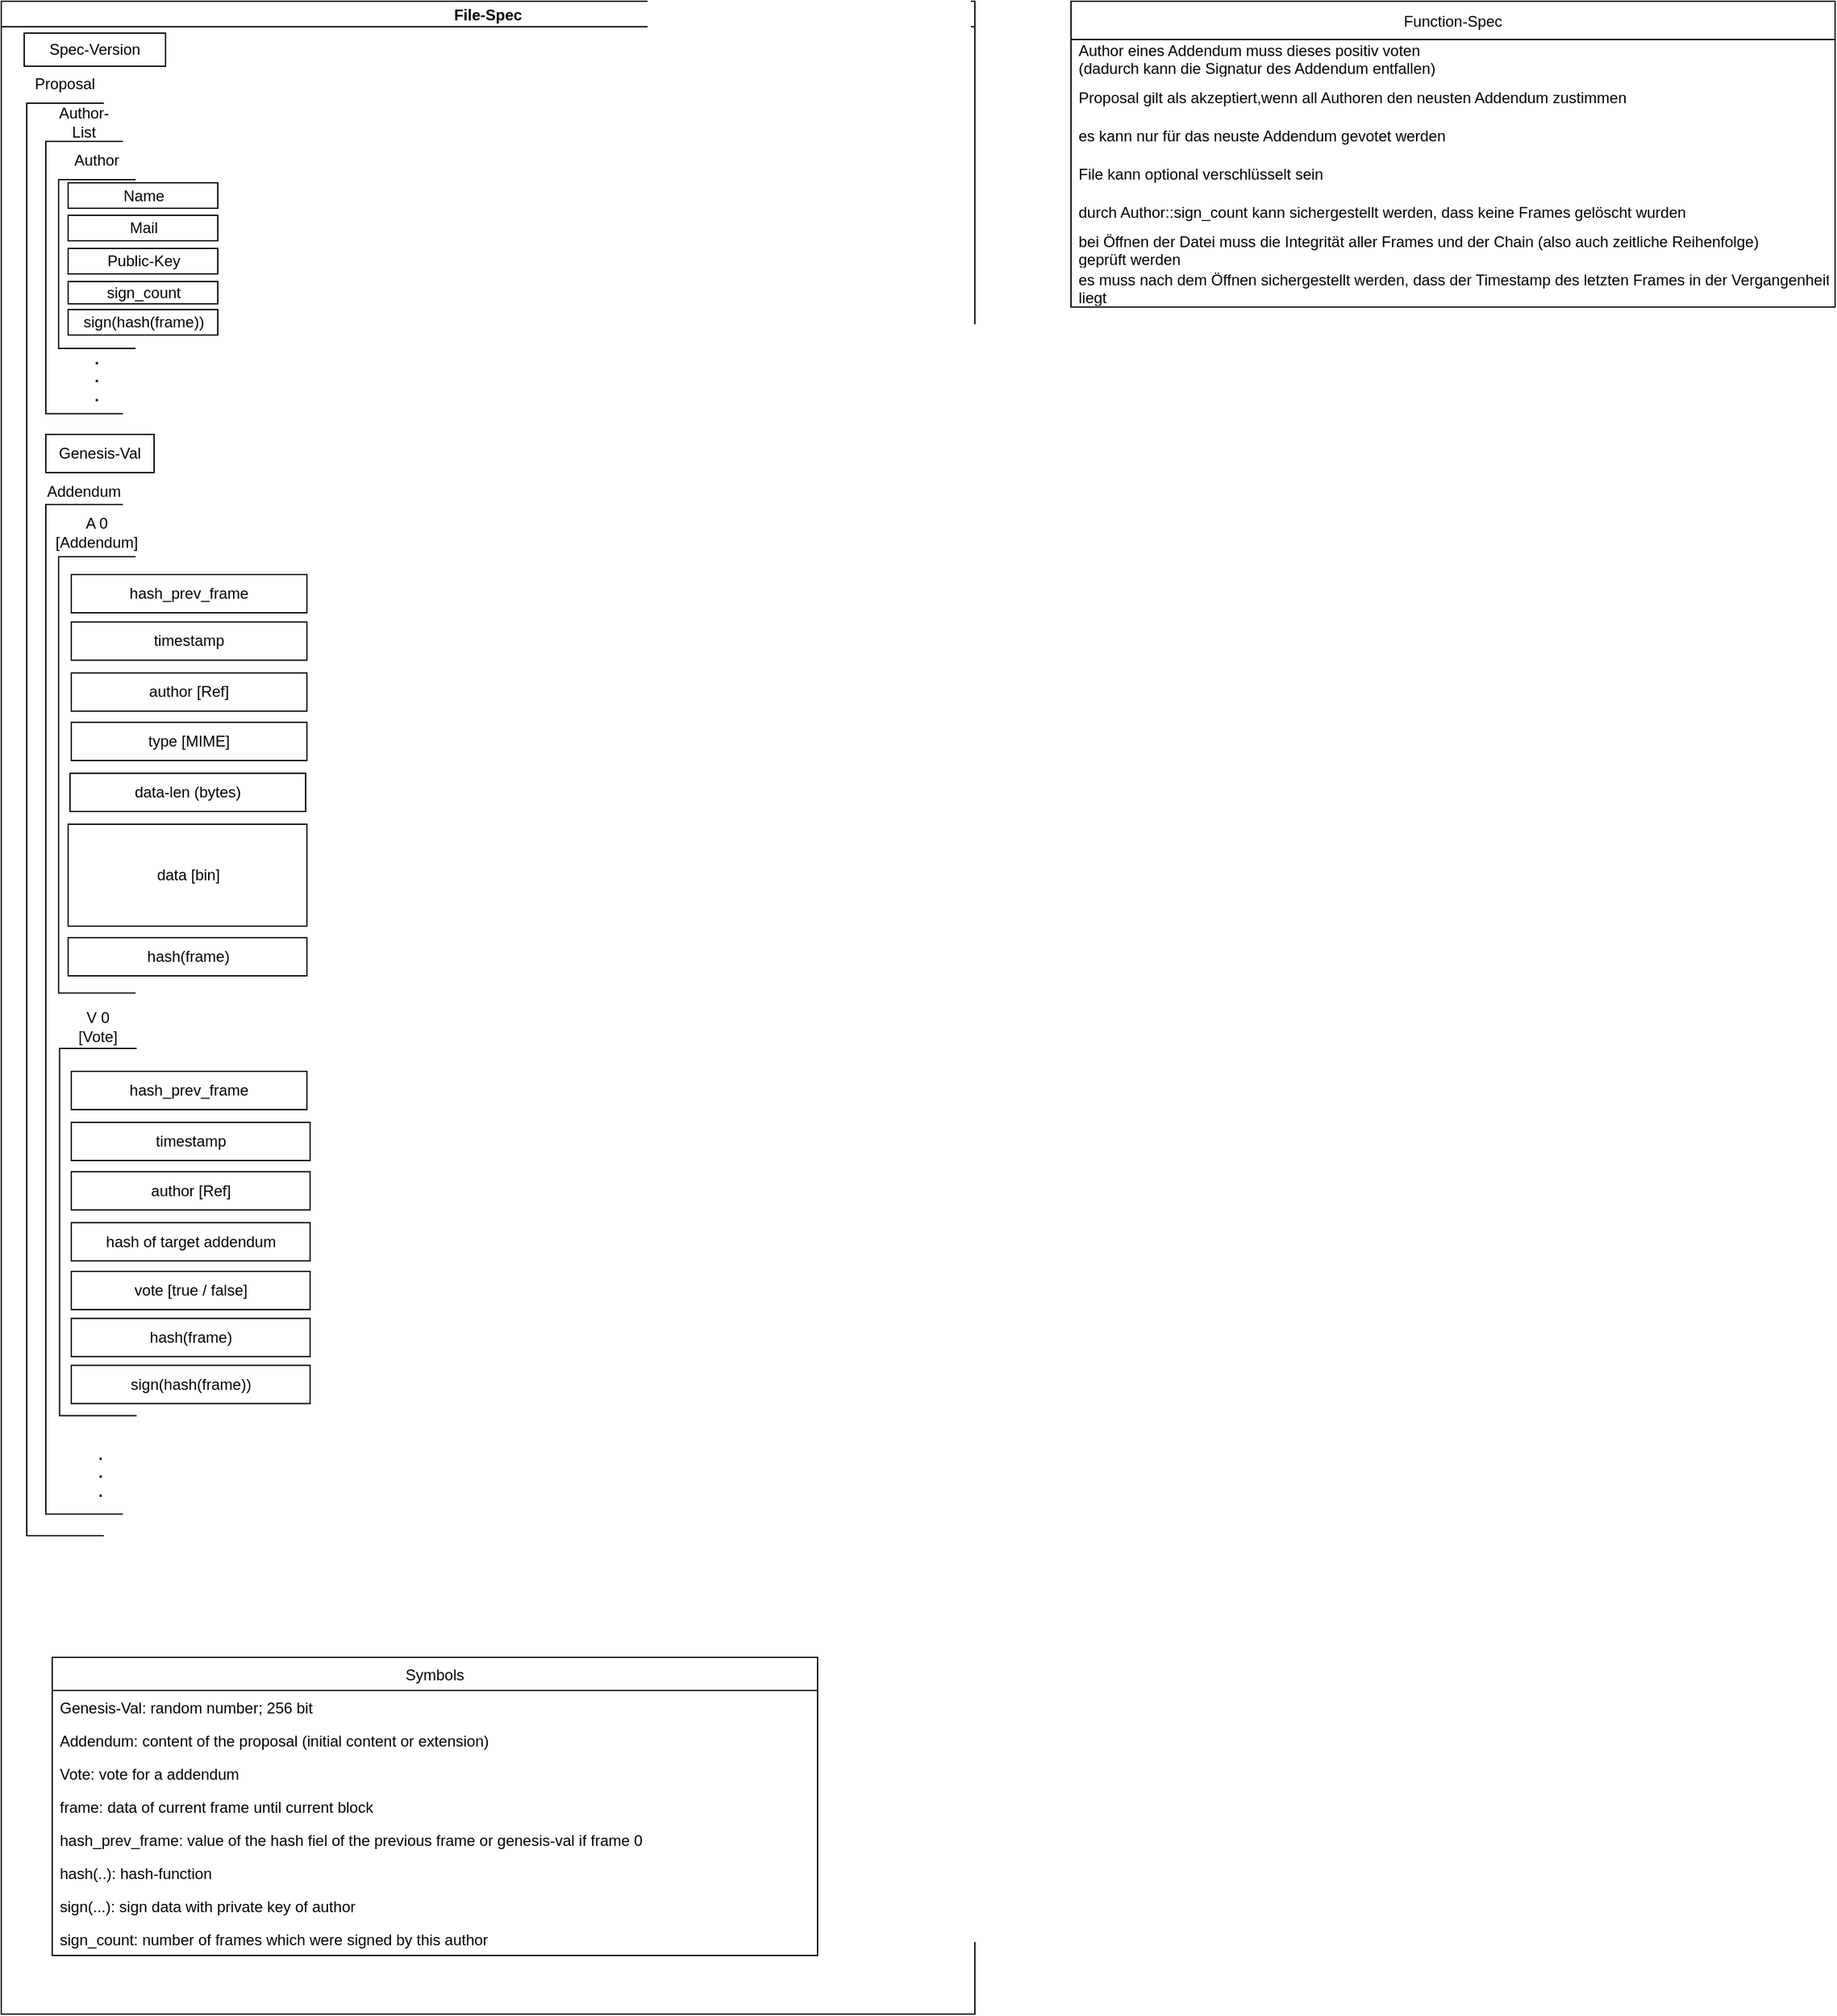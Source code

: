 <mxfile version="20.4.0" type="device"><diagram id="eLgQQkM9wSsJL46Gbtqx" name="Page-1"><mxGraphModel dx="1422" dy="763" grid="1" gridSize="10" guides="1" tooltips="1" connect="1" arrows="1" fold="1" page="1" pageScale="1" pageWidth="1600" pageHeight="1800" math="0" shadow="0"><root><mxCell id="0"/><mxCell id="1" parent="0"/><mxCell id="W84GfQMh7Le75Ei-E2TC-1" value="File-Spec" style="swimlane;startSize=20;" parent="1" vertex="1"><mxGeometry x="40" y="60" width="764.52" height="1580" as="geometry"/></mxCell><mxCell id="W84GfQMh7Le75Ei-E2TC-3" value="" style="shape=partialRectangle;whiteSpace=wrap;html=1;bottom=1;right=1;left=1;top=0;fillColor=none;routingCenterX=-0.5;rotation=90;" parent="W84GfQMh7Le75Ei-E2TC-1" vertex="1"><mxGeometry x="-512.27" y="612.27" width="1124.53" height="60" as="geometry"/></mxCell><mxCell id="W84GfQMh7Le75Ei-E2TC-4" value="&lt;div&gt;Proposal&lt;/div&gt;" style="text;html=1;strokeColor=none;fillColor=none;align=center;verticalAlign=middle;whiteSpace=wrap;rounded=0;" parent="W84GfQMh7Le75Ei-E2TC-1" vertex="1"><mxGeometry x="20" y="50" width="60" height="30" as="geometry"/></mxCell><mxCell id="W84GfQMh7Le75Ei-E2TC-5" value="" style="shape=partialRectangle;whiteSpace=wrap;html=1;bottom=1;right=1;left=1;top=0;fillColor=none;routingCenterX=-0.5;rotation=90;" parent="W84GfQMh7Le75Ei-E2TC-1" vertex="1"><mxGeometry x="-41.87" y="186.88" width="213.75" height="60" as="geometry"/></mxCell><mxCell id="W84GfQMh7Le75Ei-E2TC-6" value="Author-List" style="text;html=1;strokeColor=none;fillColor=none;align=center;verticalAlign=middle;whiteSpace=wrap;rounded=0;" parent="W84GfQMh7Le75Ei-E2TC-1" vertex="1"><mxGeometry x="35" y="80" width="60" height="30" as="geometry"/></mxCell><mxCell id="W84GfQMh7Le75Ei-E2TC-7" value="" style="shape=partialRectangle;whiteSpace=wrap;html=1;bottom=1;right=1;left=1;top=0;fillColor=none;routingCenterX=-0.5;rotation=90;" parent="W84GfQMh7Le75Ei-E2TC-1" vertex="1"><mxGeometry x="8.75" y="176.25" width="132.5" height="60" as="geometry"/></mxCell><mxCell id="W84GfQMh7Le75Ei-E2TC-8" value="Author" style="text;html=1;strokeColor=none;fillColor=none;align=center;verticalAlign=middle;whiteSpace=wrap;rounded=0;" parent="W84GfQMh7Le75Ei-E2TC-1" vertex="1"><mxGeometry x="45" y="110" width="60" height="30" as="geometry"/></mxCell><mxCell id="W84GfQMh7Le75Ei-E2TC-9" value="Name" style="text;html=1;strokeColor=default;fillColor=none;align=center;verticalAlign=middle;whiteSpace=wrap;rounded=0;" parent="W84GfQMh7Le75Ei-E2TC-1" vertex="1"><mxGeometry x="52.5" y="142.5" width="117.5" height="20" as="geometry"/></mxCell><mxCell id="W84GfQMh7Le75Ei-E2TC-10" value="Mail" style="text;html=1;strokeColor=default;fillColor=none;align=center;verticalAlign=middle;whiteSpace=wrap;rounded=0;" parent="W84GfQMh7Le75Ei-E2TC-1" vertex="1"><mxGeometry x="52.5" y="168" width="117.5" height="20" as="geometry"/></mxCell><mxCell id="W84GfQMh7Le75Ei-E2TC-11" value="&lt;div&gt;Public-Key&lt;/div&gt;" style="text;html=1;strokeColor=default;fillColor=none;align=center;verticalAlign=middle;whiteSpace=wrap;rounded=0;" parent="W84GfQMh7Le75Ei-E2TC-1" vertex="1"><mxGeometry x="52.5" y="194" width="117.5" height="20" as="geometry"/></mxCell><mxCell id="W84GfQMh7Le75Ei-E2TC-12" value="&lt;div&gt;&lt;b&gt;.&lt;/b&gt;&lt;/div&gt;&lt;div&gt;&lt;b&gt;.&lt;/b&gt;&lt;/div&gt;&lt;div&gt;&lt;b&gt;.&lt;br&gt;&lt;/b&gt;&lt;/div&gt;" style="text;html=1;strokeColor=none;fillColor=none;align=center;verticalAlign=middle;whiteSpace=wrap;rounded=0;" parent="W84GfQMh7Le75Ei-E2TC-1" vertex="1"><mxGeometry x="45" y="280" width="60" height="30" as="geometry"/></mxCell><mxCell id="W84GfQMh7Le75Ei-E2TC-15" value="&lt;div&gt;Genesis-Val&lt;/div&gt;" style="text;html=1;strokeColor=default;fillColor=none;align=center;verticalAlign=middle;whiteSpace=wrap;rounded=0;" parent="W84GfQMh7Le75Ei-E2TC-1" vertex="1"><mxGeometry x="35" y="340" width="85" height="30" as="geometry"/></mxCell><mxCell id="W84GfQMh7Le75Ei-E2TC-13" value="" style="shape=partialRectangle;whiteSpace=wrap;html=1;bottom=1;right=1;left=1;top=0;fillColor=none;routingCenterX=-0.5;rotation=90;" parent="W84GfQMh7Le75Ei-E2TC-1" vertex="1"><mxGeometry x="-331.23" y="761.24" width="792.45" height="60" as="geometry"/></mxCell><mxCell id="W84GfQMh7Le75Ei-E2TC-14" value="Addendum" style="text;html=1;strokeColor=none;fillColor=none;align=center;verticalAlign=middle;whiteSpace=wrap;rounded=0;" parent="W84GfQMh7Le75Ei-E2TC-1" vertex="1"><mxGeometry x="35" y="370" width="60" height="30" as="geometry"/></mxCell><mxCell id="W84GfQMh7Le75Ei-E2TC-16" value="" style="shape=partialRectangle;whiteSpace=wrap;html=1;bottom=1;right=1;left=1;top=0;fillColor=none;routingCenterX=-0.5;rotation=90;" parent="W84GfQMh7Le75Ei-E2TC-1" vertex="1"><mxGeometry x="-96.25" y="577.25" width="342.5" height="60" as="geometry"/></mxCell><mxCell id="W84GfQMh7Le75Ei-E2TC-17" value="&lt;div&gt;A 0&lt;/div&gt;&lt;div&gt;[Addendum]&lt;br&gt;&lt;/div&gt;" style="text;html=1;strokeColor=none;fillColor=none;align=center;verticalAlign=middle;whiteSpace=wrap;rounded=0;" parent="W84GfQMh7Le75Ei-E2TC-1" vertex="1"><mxGeometry x="45" y="402" width="60" height="30" as="geometry"/></mxCell><mxCell id="W84GfQMh7Le75Ei-E2TC-18" value="timestamp" style="text;html=1;strokeColor=default;fillColor=none;align=center;verticalAlign=middle;whiteSpace=wrap;rounded=0;" parent="W84GfQMh7Le75Ei-E2TC-1" vertex="1"><mxGeometry x="55" y="487.25" width="185" height="30" as="geometry"/></mxCell><mxCell id="W84GfQMh7Le75Ei-E2TC-21" value="author [Ref]" style="text;html=1;strokeColor=default;fillColor=none;align=center;verticalAlign=middle;whiteSpace=wrap;rounded=0;" parent="W84GfQMh7Le75Ei-E2TC-1" vertex="1"><mxGeometry x="55" y="527.25" width="185" height="30" as="geometry"/></mxCell><mxCell id="W84GfQMh7Le75Ei-E2TC-22" value="type [MIME]" style="text;html=1;strokeColor=default;fillColor=none;align=center;verticalAlign=middle;whiteSpace=wrap;rounded=0;" parent="W84GfQMh7Le75Ei-E2TC-1" vertex="1"><mxGeometry x="55" y="566" width="185" height="30" as="geometry"/></mxCell><mxCell id="W84GfQMh7Le75Ei-E2TC-23" value="data-len (bytes)" style="text;html=1;strokeColor=default;fillColor=none;align=center;verticalAlign=middle;whiteSpace=wrap;rounded=0;" parent="W84GfQMh7Le75Ei-E2TC-1" vertex="1"><mxGeometry x="54" y="606" width="185" height="30" as="geometry"/></mxCell><mxCell id="W84GfQMh7Le75Ei-E2TC-24" value="data [bin]" style="text;html=1;strokeColor=default;fillColor=none;align=center;verticalAlign=middle;whiteSpace=wrap;rounded=0;" parent="W84GfQMh7Le75Ei-E2TC-1" vertex="1"><mxGeometry x="52.5" y="646" width="187.5" height="80" as="geometry"/></mxCell><mxCell id="W84GfQMh7Le75Ei-E2TC-25" value="hash_prev_frame" style="text;html=1;strokeColor=default;fillColor=none;align=center;verticalAlign=middle;whiteSpace=wrap;rounded=0;" parent="W84GfQMh7Le75Ei-E2TC-1" vertex="1"><mxGeometry x="55" y="450" width="185" height="30" as="geometry"/></mxCell><mxCell id="W84GfQMh7Le75Ei-E2TC-26" value="&lt;div&gt;&lt;b&gt;.&lt;/b&gt;&lt;/div&gt;&lt;div&gt;&lt;b&gt;.&lt;/b&gt;&lt;/div&gt;&lt;div&gt;&lt;b&gt;.&lt;br&gt;&lt;/b&gt;&lt;/div&gt;" style="text;html=1;strokeColor=none;fillColor=none;align=center;verticalAlign=middle;whiteSpace=wrap;rounded=0;" parent="W84GfQMh7Le75Ei-E2TC-1" vertex="1"><mxGeometry x="47.5" y="1140" width="60" height="30" as="geometry"/></mxCell><mxCell id="W84GfQMh7Le75Ei-E2TC-27" value="" style="shape=partialRectangle;whiteSpace=wrap;html=1;bottom=1;right=1;left=1;top=0;fillColor=none;routingCenterX=-0.5;rotation=90;" parent="W84GfQMh7Le75Ei-E2TC-1" vertex="1"><mxGeometry x="-68.36" y="936.15" width="288.28" height="60" as="geometry"/></mxCell><mxCell id="W84GfQMh7Le75Ei-E2TC-28" value="&lt;div&gt;V 0&lt;/div&gt;[Vote]" style="text;html=1;strokeColor=none;fillColor=none;align=center;verticalAlign=middle;whiteSpace=wrap;rounded=0;" parent="W84GfQMh7Le75Ei-E2TC-1" vertex="1"><mxGeometry x="45.77" y="790" width="60" height="30" as="geometry"/></mxCell><mxCell id="W84GfQMh7Le75Ei-E2TC-29" value="timestamp" style="text;html=1;strokeColor=default;fillColor=none;align=center;verticalAlign=middle;whiteSpace=wrap;rounded=0;" parent="W84GfQMh7Le75Ei-E2TC-1" vertex="1"><mxGeometry x="55" y="880" width="187.5" height="30" as="geometry"/></mxCell><mxCell id="W84GfQMh7Le75Ei-E2TC-30" value="author [Ref]" style="text;html=1;strokeColor=default;fillColor=none;align=center;verticalAlign=middle;whiteSpace=wrap;rounded=0;" parent="W84GfQMh7Le75Ei-E2TC-1" vertex="1"><mxGeometry x="55" y="918.75" width="187.5" height="30" as="geometry"/></mxCell><mxCell id="W84GfQMh7Le75Ei-E2TC-31" value="hash(frame)" style="text;html=1;strokeColor=default;fillColor=none;align=center;verticalAlign=middle;whiteSpace=wrap;rounded=0;" parent="W84GfQMh7Le75Ei-E2TC-1" vertex="1"><mxGeometry x="55" y="1033.88" width="187.5" height="30" as="geometry"/></mxCell><mxCell id="W84GfQMh7Le75Ei-E2TC-32" value="vote [true / false]" style="text;html=1;strokeColor=default;fillColor=none;align=center;verticalAlign=middle;whiteSpace=wrap;rounded=0;" parent="W84GfQMh7Le75Ei-E2TC-1" vertex="1"><mxGeometry x="55" y="997" width="187.5" height="30" as="geometry"/></mxCell><mxCell id="W84GfQMh7Le75Ei-E2TC-33" value="sign(hash(frame))" style="text;html=1;strokeColor=default;fillColor=none;align=center;verticalAlign=middle;whiteSpace=wrap;rounded=0;" parent="W84GfQMh7Le75Ei-E2TC-1" vertex="1"><mxGeometry x="55" y="1070.75" width="187.5" height="30" as="geometry"/></mxCell><mxCell id="W84GfQMh7Le75Ei-E2TC-36" value="Symbols" style="swimlane;fontStyle=0;childLayout=stackLayout;horizontal=1;startSize=26;fillColor=none;horizontalStack=0;resizeParent=1;resizeParentMax=0;resizeLast=0;collapsible=1;marginBottom=0;strokeColor=default;" parent="W84GfQMh7Le75Ei-E2TC-1" vertex="1"><mxGeometry x="40" y="1300" width="601" height="234" as="geometry"><mxRectangle x="39.5" y="1140" width="90" height="30" as="alternateBounds"/></mxGeometry></mxCell><mxCell id="W84GfQMh7Le75Ei-E2TC-37" value="Genesis-Val: random number; 256 bit" style="text;strokeColor=none;fillColor=none;align=left;verticalAlign=top;spacingLeft=4;spacingRight=4;overflow=hidden;rotatable=0;points=[[0,0.5],[1,0.5]];portConstraint=eastwest;" parent="W84GfQMh7Le75Ei-E2TC-36" vertex="1"><mxGeometry y="26" width="601" height="26" as="geometry"/></mxCell><mxCell id="W84GfQMh7Le75Ei-E2TC-38" value="Addendum: content of the proposal (initial content or extension)" style="text;strokeColor=none;fillColor=none;align=left;verticalAlign=top;spacingLeft=4;spacingRight=4;overflow=hidden;rotatable=0;points=[[0,0.5],[1,0.5]];portConstraint=eastwest;" parent="W84GfQMh7Le75Ei-E2TC-36" vertex="1"><mxGeometry y="52" width="601" height="26" as="geometry"/></mxCell><mxCell id="W84GfQMh7Le75Ei-E2TC-39" value="Vote: vote for a addendum" style="text;strokeColor=none;fillColor=none;align=left;verticalAlign=top;spacingLeft=4;spacingRight=4;overflow=hidden;rotatable=0;points=[[0,0.5],[1,0.5]];portConstraint=eastwest;" parent="W84GfQMh7Le75Ei-E2TC-36" vertex="1"><mxGeometry y="78" width="601" height="26" as="geometry"/></mxCell><mxCell id="W84GfQMh7Le75Ei-E2TC-47" value="frame: data of current frame until current block" style="text;strokeColor=none;fillColor=none;align=left;verticalAlign=top;spacingLeft=4;spacingRight=4;overflow=hidden;rotatable=0;points=[[0,0.5],[1,0.5]];portConstraint=eastwest;" parent="W84GfQMh7Le75Ei-E2TC-36" vertex="1"><mxGeometry y="104" width="601" height="26" as="geometry"/></mxCell><mxCell id="W84GfQMh7Le75Ei-E2TC-48" value="hash_prev_frame: value of the hash fiel of the previous frame or genesis-val if frame 0" style="text;strokeColor=none;fillColor=none;align=left;verticalAlign=top;spacingLeft=4;spacingRight=4;overflow=hidden;rotatable=0;points=[[0,0.5],[1,0.5]];portConstraint=eastwest;" parent="W84GfQMh7Le75Ei-E2TC-36" vertex="1"><mxGeometry y="130" width="601" height="26" as="geometry"/></mxCell><mxCell id="W84GfQMh7Le75Ei-E2TC-49" value="hash(..): hash-function" style="text;strokeColor=none;fillColor=none;align=left;verticalAlign=top;spacingLeft=4;spacingRight=4;overflow=hidden;rotatable=0;points=[[0,0.5],[1,0.5]];portConstraint=eastwest;" parent="W84GfQMh7Le75Ei-E2TC-36" vertex="1"><mxGeometry y="156" width="601" height="26" as="geometry"/></mxCell><mxCell id="W84GfQMh7Le75Ei-E2TC-50" value="sign(...): sign data with private key of author" style="text;strokeColor=none;fillColor=none;align=left;verticalAlign=top;spacingLeft=4;spacingRight=4;overflow=hidden;rotatable=0;points=[[0,0.5],[1,0.5]];portConstraint=eastwest;" parent="W84GfQMh7Le75Ei-E2TC-36" vertex="1"><mxGeometry y="182" width="601" height="26" as="geometry"/></mxCell><mxCell id="rrvg4pILb6vQvQjK8Mhz-4" value="sign_count: number of frames which were signed by this author" style="text;strokeColor=none;fillColor=none;align=left;verticalAlign=top;spacingLeft=4;spacingRight=4;overflow=hidden;rotatable=0;points=[[0,0.5],[1,0.5]];portConstraint=eastwest;" vertex="1" parent="W84GfQMh7Le75Ei-E2TC-36"><mxGeometry y="208" width="601" height="26" as="geometry"/></mxCell><mxCell id="W84GfQMh7Le75Ei-E2TC-40" value="hash of target addendum" style="text;html=1;strokeColor=default;fillColor=none;align=center;verticalAlign=middle;whiteSpace=wrap;rounded=0;" parent="W84GfQMh7Le75Ei-E2TC-1" vertex="1"><mxGeometry x="55" y="958.75" width="187.5" height="30" as="geometry"/></mxCell><mxCell id="W84GfQMh7Le75Ei-E2TC-53" value="hash(frame)" style="text;html=1;strokeColor=default;fillColor=none;align=center;verticalAlign=middle;whiteSpace=wrap;rounded=0;" parent="W84GfQMh7Le75Ei-E2TC-1" vertex="1"><mxGeometry x="52.5" y="735" width="187.5" height="30" as="geometry"/></mxCell><mxCell id="W84GfQMh7Le75Ei-E2TC-54" value="hash_prev_frame" style="text;html=1;strokeColor=default;fillColor=none;align=center;verticalAlign=middle;whiteSpace=wrap;rounded=0;" parent="W84GfQMh7Le75Ei-E2TC-1" vertex="1"><mxGeometry x="55" y="840" width="185" height="30" as="geometry"/></mxCell><mxCell id="rrvg4pILb6vQvQjK8Mhz-1" value="sign_count" style="text;html=1;strokeColor=default;fillColor=none;align=center;verticalAlign=middle;whiteSpace=wrap;rounded=0;" vertex="1" parent="W84GfQMh7Le75Ei-E2TC-1"><mxGeometry x="52.5" y="220" width="117.5" height="17.5" as="geometry"/></mxCell><mxCell id="rrvg4pILb6vQvQjK8Mhz-2" value="sign(hash(frame))" style="text;html=1;strokeColor=default;fillColor=none;align=center;verticalAlign=middle;whiteSpace=wrap;rounded=0;" vertex="1" parent="W84GfQMh7Le75Ei-E2TC-1"><mxGeometry x="52.5" y="242" width="117.5" height="20" as="geometry"/></mxCell><mxCell id="rrvg4pILb6vQvQjK8Mhz-3" value="&lt;div&gt;Spec-Version&lt;/div&gt;" style="text;html=1;strokeColor=default;fillColor=none;align=center;verticalAlign=middle;whiteSpace=wrap;rounded=0;" vertex="1" parent="W84GfQMh7Le75Ei-E2TC-1"><mxGeometry x="18" y="25" width="111" height="26" as="geometry"/></mxCell><mxCell id="W84GfQMh7Le75Ei-E2TC-56" value="Function-Spec" style="swimlane;fontStyle=0;childLayout=stackLayout;horizontal=1;startSize=30;horizontalStack=0;resizeParent=1;resizeParentMax=0;resizeLast=0;collapsible=1;marginBottom=0;strokeColor=default;fillColor=none;" parent="1" vertex="1"><mxGeometry x="880" y="60" width="600" height="240" as="geometry"/></mxCell><mxCell id="W84GfQMh7Le75Ei-E2TC-57" value="Author eines Addendum muss dieses positiv voten&#xA;(dadurch kann die Signatur des Addendum entfallen)&#xA;" style="text;strokeColor=none;fillColor=none;align=left;verticalAlign=middle;spacingLeft=4;spacingRight=4;overflow=hidden;points=[[0,0.5],[1,0.5]];portConstraint=eastwest;rotatable=0;" parent="W84GfQMh7Le75Ei-E2TC-56" vertex="1"><mxGeometry y="30" width="600" height="30" as="geometry"/></mxCell><mxCell id="W84GfQMh7Le75Ei-E2TC-58" value="Proposal gilt als akzeptiert,wenn all Authoren den neusten Addendum zustimmen" style="text;strokeColor=none;fillColor=none;align=left;verticalAlign=middle;spacingLeft=4;spacingRight=4;overflow=hidden;points=[[0,0.5],[1,0.5]];portConstraint=eastwest;rotatable=0;" parent="W84GfQMh7Le75Ei-E2TC-56" vertex="1"><mxGeometry y="60" width="600" height="30" as="geometry"/></mxCell><mxCell id="W84GfQMh7Le75Ei-E2TC-59" value="es kann nur für das neuste Addendum gevotet werden" style="text;strokeColor=none;fillColor=none;align=left;verticalAlign=middle;spacingLeft=4;spacingRight=4;overflow=hidden;points=[[0,0.5],[1,0.5]];portConstraint=eastwest;rotatable=0;" parent="W84GfQMh7Le75Ei-E2TC-56" vertex="1"><mxGeometry y="90" width="600" height="30" as="geometry"/></mxCell><mxCell id="mJlwZxc-TxNMeydgzM5t-5" value="File kann optional verschlüsselt sein" style="text;strokeColor=none;fillColor=none;align=left;verticalAlign=middle;spacingLeft=4;spacingRight=4;overflow=hidden;points=[[0,0.5],[1,0.5]];portConstraint=eastwest;rotatable=0;" parent="W84GfQMh7Le75Ei-E2TC-56" vertex="1"><mxGeometry y="120" width="600" height="30" as="geometry"/></mxCell><mxCell id="rrvg4pILb6vQvQjK8Mhz-5" value="durch Author::sign_count kann sichergestellt werden, dass keine Frames gelöscht wurden" style="text;strokeColor=none;fillColor=none;align=left;verticalAlign=middle;spacingLeft=4;spacingRight=4;overflow=hidden;points=[[0,0.5],[1,0.5]];portConstraint=eastwest;rotatable=0;" vertex="1" parent="W84GfQMh7Le75Ei-E2TC-56"><mxGeometry y="150" width="600" height="30" as="geometry"/></mxCell><mxCell id="rrvg4pILb6vQvQjK8Mhz-6" value="bei Öffnen der Datei muss die Integrität aller Frames und der Chain (also auch zeitliche Reihenfolge)&#xA;geprüft werden" style="text;strokeColor=none;fillColor=none;align=left;verticalAlign=middle;spacingLeft=4;spacingRight=4;overflow=hidden;points=[[0,0.5],[1,0.5]];portConstraint=eastwest;rotatable=0;" vertex="1" parent="W84GfQMh7Le75Ei-E2TC-56"><mxGeometry y="180" width="600" height="30" as="geometry"/></mxCell><mxCell id="rrvg4pILb6vQvQjK8Mhz-7" value="es muss nach dem Öffnen sichergestellt werden, dass der Timestamp des letzten Frames in der Vergangenheit&#xA;liegt" style="text;strokeColor=none;fillColor=none;align=left;verticalAlign=middle;spacingLeft=4;spacingRight=4;overflow=hidden;points=[[0,0.5],[1,0.5]];portConstraint=eastwest;rotatable=0;" vertex="1" parent="W84GfQMh7Le75Ei-E2TC-56"><mxGeometry y="210" width="600" height="30" as="geometry"/></mxCell></root></mxGraphModel></diagram></mxfile>